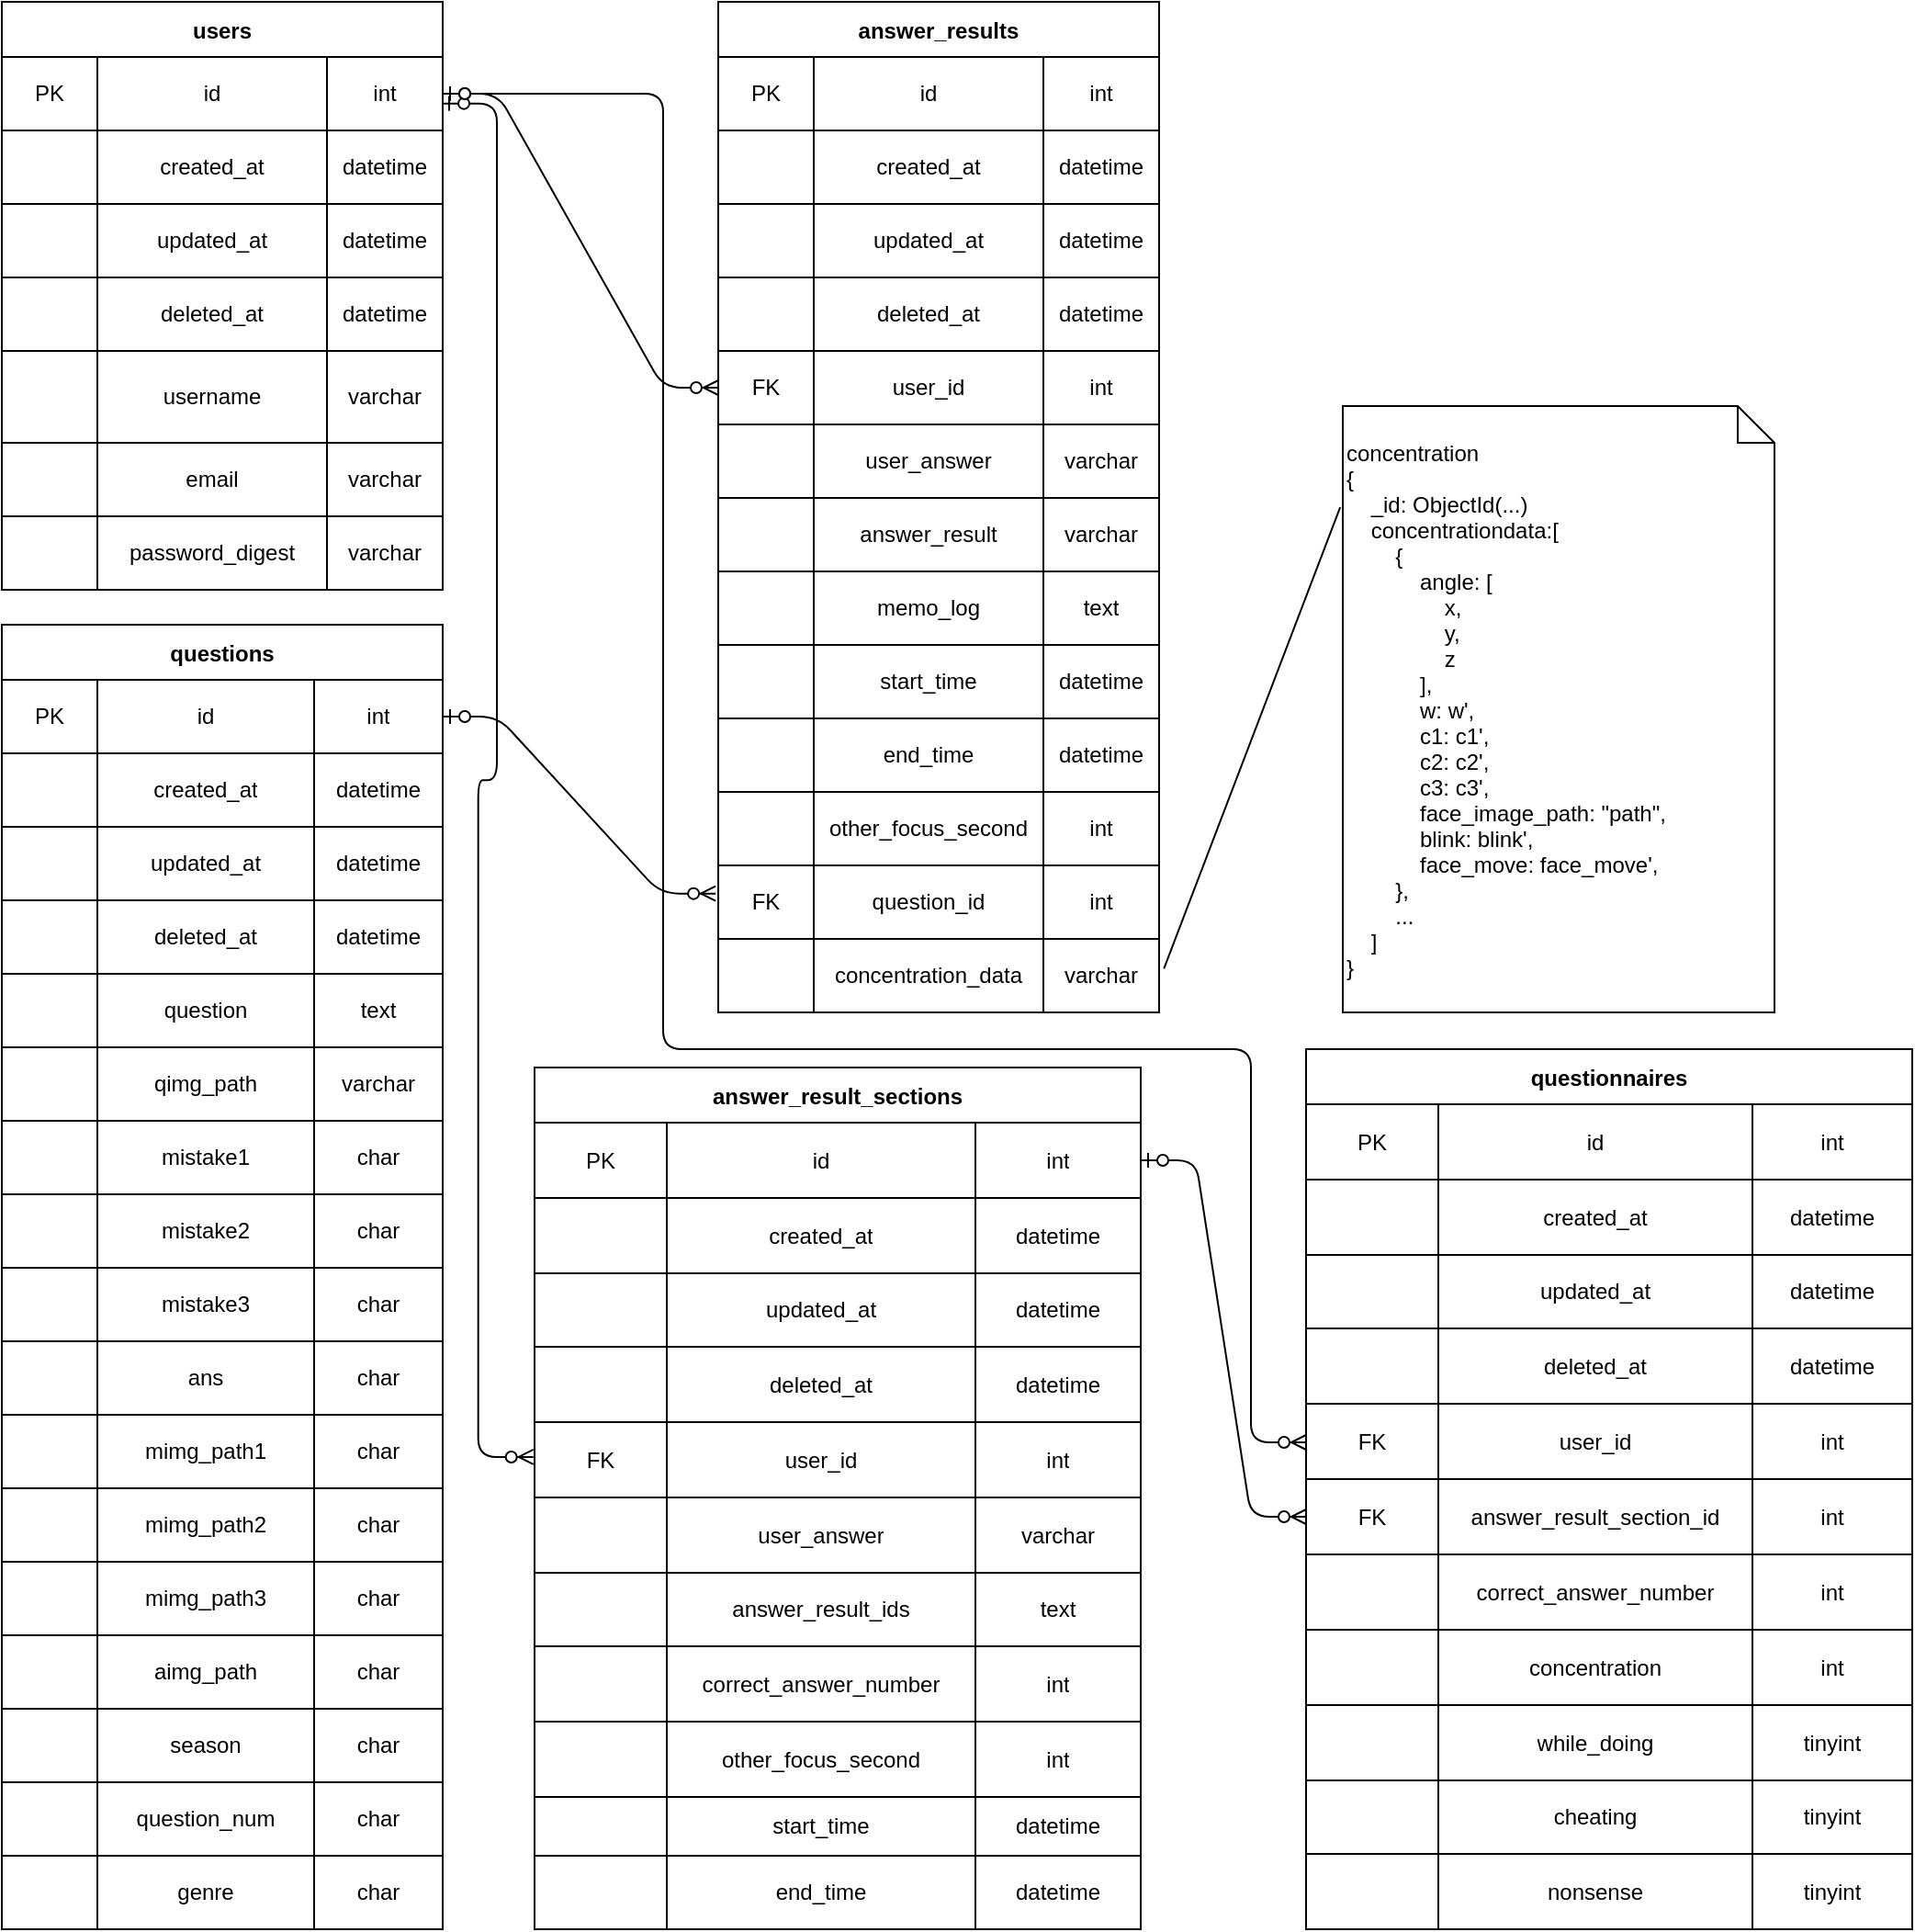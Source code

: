 <mxfile version="13.10.0" type="embed">
    <diagram id="cSOa6AIjXEHHl2USqDYg" name="Page-1">
        <mxGraphModel dx="1776" dy="820" grid="1" gridSize="10" guides="1" tooltips="1" connect="0" arrows="1" fold="1" page="1" pageScale="1" pageWidth="850" pageHeight="1100" math="0" shadow="0">
            <root>
                <mxCell id="0"/>
                <mxCell id="1" parent="0"/>
                <mxCell id="275" value="answer_results" style="shape=table;startSize=30;container=1;collapsible=0;childLayout=tableLayout;fontStyle=1;align=center;fillColor=none;" parent="1" vertex="1">
                    <mxGeometry x="430" y="340" width="240" height="550" as="geometry"/>
                </mxCell>
                <mxCell id="276" value="" style="shape=partialRectangle;whiteSpace=wrap;collapsible=0;dropTarget=0;pointerEvents=0;fillColor=none;top=0;left=0;bottom=0;right=0;points=[[0,0.5],[1,0.5]];portConstraint=eastwest;" parent="275" vertex="1">
                    <mxGeometry y="30" width="240" height="40" as="geometry"/>
                </mxCell>
                <mxCell id="277" value="PK" style="shape=partialRectangle;whiteSpace=wrap;connectable=0;fillColor=none;top=0;left=0;bottom=0;right=0;overflow=hidden;" parent="276" vertex="1">
                    <mxGeometry width="52" height="40" as="geometry"/>
                </mxCell>
                <mxCell id="278" value="id" style="shape=partialRectangle;whiteSpace=wrap;connectable=0;fillColor=none;top=0;left=0;bottom=0;right=0;overflow=hidden;" parent="276" vertex="1">
                    <mxGeometry x="52" width="125" height="40" as="geometry"/>
                </mxCell>
                <mxCell id="279" value="int" style="shape=partialRectangle;whiteSpace=wrap;connectable=0;fillColor=none;top=0;left=0;bottom=0;right=0;overflow=hidden;" parent="276" vertex="1">
                    <mxGeometry x="177" width="63" height="40" as="geometry"/>
                </mxCell>
                <mxCell id="280" value="" style="shape=partialRectangle;whiteSpace=wrap;collapsible=0;dropTarget=0;pointerEvents=0;fillColor=none;top=0;left=0;bottom=0;right=0;points=[[0,0.5],[1,0.5]];portConstraint=eastwest;" parent="275" vertex="1">
                    <mxGeometry y="70" width="240" height="40" as="geometry"/>
                </mxCell>
                <mxCell id="281" value="" style="shape=partialRectangle;whiteSpace=wrap;connectable=0;fillColor=none;top=0;left=0;bottom=0;right=0;overflow=hidden;" parent="280" vertex="1">
                    <mxGeometry width="52" height="40" as="geometry"/>
                </mxCell>
                <mxCell id="282" value="created_at" style="shape=partialRectangle;whiteSpace=wrap;connectable=0;fillColor=none;top=0;left=0;bottom=0;right=0;overflow=hidden;" parent="280" vertex="1">
                    <mxGeometry x="52" width="125" height="40" as="geometry"/>
                </mxCell>
                <mxCell id="283" value="datetime" style="shape=partialRectangle;whiteSpace=wrap;connectable=0;fillColor=none;top=0;left=0;bottom=0;right=0;overflow=hidden;" parent="280" vertex="1">
                    <mxGeometry x="177" width="63" height="40" as="geometry"/>
                </mxCell>
                <mxCell id="288" value="" style="shape=partialRectangle;whiteSpace=wrap;collapsible=0;dropTarget=0;pointerEvents=0;fillColor=none;top=0;left=0;bottom=0;right=0;points=[[0,0.5],[1,0.5]];portConstraint=eastwest;" parent="275" vertex="1">
                    <mxGeometry y="110" width="240" height="40" as="geometry"/>
                </mxCell>
                <mxCell id="289" value="" style="shape=partialRectangle;whiteSpace=wrap;connectable=0;fillColor=none;top=0;left=0;bottom=0;right=0;overflow=hidden;" parent="288" vertex="1">
                    <mxGeometry width="52" height="40" as="geometry"/>
                </mxCell>
                <mxCell id="290" value="updated_at" style="shape=partialRectangle;whiteSpace=wrap;connectable=0;fillColor=none;top=0;left=0;bottom=0;right=0;overflow=hidden;" parent="288" vertex="1">
                    <mxGeometry x="52" width="125" height="40" as="geometry"/>
                </mxCell>
                <mxCell id="291" value="datetime" style="shape=partialRectangle;whiteSpace=wrap;connectable=0;fillColor=none;top=0;left=0;bottom=0;right=0;overflow=hidden;" parent="288" vertex="1">
                    <mxGeometry x="177" width="63" height="40" as="geometry"/>
                </mxCell>
                <mxCell id="284" value="" style="shape=partialRectangle;whiteSpace=wrap;collapsible=0;dropTarget=0;pointerEvents=0;fillColor=none;top=0;left=0;bottom=0;right=0;points=[[0,0.5],[1,0.5]];portConstraint=eastwest;" parent="275" vertex="1">
                    <mxGeometry y="150" width="240" height="40" as="geometry"/>
                </mxCell>
                <mxCell id="285" value="" style="shape=partialRectangle;whiteSpace=wrap;connectable=0;fillColor=none;top=0;left=0;bottom=0;right=0;overflow=hidden;" parent="284" vertex="1">
                    <mxGeometry width="52" height="40" as="geometry"/>
                </mxCell>
                <mxCell id="286" value="deleted_at" style="shape=partialRectangle;whiteSpace=wrap;connectable=0;fillColor=none;top=0;left=0;bottom=0;right=0;overflow=hidden;" parent="284" vertex="1">
                    <mxGeometry x="52" width="125" height="40" as="geometry"/>
                </mxCell>
                <mxCell id="287" value="datetime" style="shape=partialRectangle;whiteSpace=wrap;connectable=0;fillColor=none;top=0;left=0;bottom=0;right=0;overflow=hidden;" parent="284" vertex="1">
                    <mxGeometry x="177" width="63" height="40" as="geometry"/>
                </mxCell>
                <mxCell id="341" value="" style="shape=partialRectangle;whiteSpace=wrap;collapsible=0;dropTarget=0;pointerEvents=0;fillColor=none;top=0;left=0;bottom=0;right=0;points=[[0,0.5],[1,0.5]];portConstraint=eastwest;" parent="275" vertex="1">
                    <mxGeometry y="190" width="240" height="40" as="geometry"/>
                </mxCell>
                <mxCell id="342" value="FK" style="shape=partialRectangle;whiteSpace=wrap;connectable=0;fillColor=none;top=0;left=0;bottom=0;right=0;overflow=hidden;" parent="341" vertex="1">
                    <mxGeometry width="52" height="40" as="geometry"/>
                </mxCell>
                <mxCell id="343" value="user_id" style="shape=partialRectangle;whiteSpace=wrap;connectable=0;fillColor=none;top=0;left=0;bottom=0;right=0;overflow=hidden;" parent="341" vertex="1">
                    <mxGeometry x="52" width="125" height="40" as="geometry"/>
                </mxCell>
                <mxCell id="344" value="int" style="shape=partialRectangle;whiteSpace=wrap;connectable=0;fillColor=none;top=0;left=0;bottom=0;right=0;overflow=hidden;" parent="341" vertex="1">
                    <mxGeometry x="177" width="63" height="40" as="geometry"/>
                </mxCell>
                <mxCell id="345" value="" style="shape=partialRectangle;whiteSpace=wrap;collapsible=0;dropTarget=0;pointerEvents=0;fillColor=none;top=0;left=0;bottom=0;right=0;points=[[0,0.5],[1,0.5]];portConstraint=eastwest;" parent="275" vertex="1">
                    <mxGeometry y="230" width="240" height="40" as="geometry"/>
                </mxCell>
                <mxCell id="346" value="" style="shape=partialRectangle;whiteSpace=wrap;connectable=0;fillColor=none;top=0;left=0;bottom=0;right=0;overflow=hidden;" parent="345" vertex="1">
                    <mxGeometry width="52" height="40" as="geometry"/>
                </mxCell>
                <mxCell id="347" value="user_answer" style="shape=partialRectangle;whiteSpace=wrap;connectable=0;fillColor=none;top=0;left=0;bottom=0;right=0;overflow=hidden;" parent="345" vertex="1">
                    <mxGeometry x="52" width="125" height="40" as="geometry"/>
                </mxCell>
                <mxCell id="348" value="varchar" style="shape=partialRectangle;whiteSpace=wrap;connectable=0;fillColor=none;top=0;left=0;bottom=0;right=0;overflow=hidden;" parent="345" vertex="1">
                    <mxGeometry x="177" width="63" height="40" as="geometry"/>
                </mxCell>
                <mxCell id="349" value="" style="shape=partialRectangle;whiteSpace=wrap;collapsible=0;dropTarget=0;pointerEvents=0;fillColor=none;top=0;left=0;bottom=0;right=0;points=[[0,0.5],[1,0.5]];portConstraint=eastwest;" parent="275" vertex="1">
                    <mxGeometry y="270" width="240" height="40" as="geometry"/>
                </mxCell>
                <mxCell id="350" value="" style="shape=partialRectangle;whiteSpace=wrap;connectable=0;fillColor=none;top=0;left=0;bottom=0;right=0;overflow=hidden;" parent="349" vertex="1">
                    <mxGeometry width="52" height="40" as="geometry"/>
                </mxCell>
                <mxCell id="351" value="answer_result" style="shape=partialRectangle;whiteSpace=wrap;connectable=0;fillColor=none;top=0;left=0;bottom=0;right=0;overflow=hidden;" parent="349" vertex="1">
                    <mxGeometry x="52" width="125" height="40" as="geometry"/>
                </mxCell>
                <mxCell id="352" value="varchar" style="shape=partialRectangle;whiteSpace=wrap;connectable=0;fillColor=none;top=0;left=0;bottom=0;right=0;overflow=hidden;" parent="349" vertex="1">
                    <mxGeometry x="177" width="63" height="40" as="geometry"/>
                </mxCell>
                <mxCell id="353" value="" style="shape=partialRectangle;whiteSpace=wrap;collapsible=0;dropTarget=0;pointerEvents=0;fillColor=none;top=0;left=0;bottom=0;right=0;points=[[0,0.5],[1,0.5]];portConstraint=eastwest;" parent="275" vertex="1">
                    <mxGeometry y="310" width="240" height="40" as="geometry"/>
                </mxCell>
                <mxCell id="354" value="" style="shape=partialRectangle;whiteSpace=wrap;connectable=0;fillColor=none;top=0;left=0;bottom=0;right=0;overflow=hidden;" parent="353" vertex="1">
                    <mxGeometry width="52" height="40" as="geometry"/>
                </mxCell>
                <mxCell id="355" value="memo_log" style="shape=partialRectangle;whiteSpace=wrap;connectable=0;fillColor=none;top=0;left=0;bottom=0;right=0;overflow=hidden;" parent="353" vertex="1">
                    <mxGeometry x="52" width="125" height="40" as="geometry"/>
                </mxCell>
                <mxCell id="356" value="text" style="shape=partialRectangle;whiteSpace=wrap;connectable=0;fillColor=none;top=0;left=0;bottom=0;right=0;overflow=hidden;" parent="353" vertex="1">
                    <mxGeometry x="177" width="63" height="40" as="geometry"/>
                </mxCell>
                <mxCell id="357" value="" style="shape=partialRectangle;whiteSpace=wrap;collapsible=0;dropTarget=0;pointerEvents=0;fillColor=none;top=0;left=0;bottom=0;right=0;points=[[0,0.5],[1,0.5]];portConstraint=eastwest;" parent="275" vertex="1">
                    <mxGeometry y="350" width="240" height="40" as="geometry"/>
                </mxCell>
                <mxCell id="358" value="" style="shape=partialRectangle;whiteSpace=wrap;connectable=0;fillColor=none;top=0;left=0;bottom=0;right=0;overflow=hidden;" parent="357" vertex="1">
                    <mxGeometry width="52" height="40" as="geometry"/>
                </mxCell>
                <mxCell id="359" value="start_time" style="shape=partialRectangle;whiteSpace=wrap;connectable=0;fillColor=none;top=0;left=0;bottom=0;right=0;overflow=hidden;" parent="357" vertex="1">
                    <mxGeometry x="52" width="125" height="40" as="geometry"/>
                </mxCell>
                <mxCell id="360" value="datetime" style="shape=partialRectangle;whiteSpace=wrap;connectable=0;fillColor=none;top=0;left=0;bottom=0;right=0;overflow=hidden;" parent="357" vertex="1">
                    <mxGeometry x="177" width="63" height="40" as="geometry"/>
                </mxCell>
                <mxCell id="361" value="" style="shape=partialRectangle;whiteSpace=wrap;collapsible=0;dropTarget=0;pointerEvents=0;fillColor=none;top=0;left=0;bottom=0;right=0;points=[[0,0.5],[1,0.5]];portConstraint=eastwest;" parent="275" vertex="1">
                    <mxGeometry y="390" width="240" height="40" as="geometry"/>
                </mxCell>
                <mxCell id="362" value="" style="shape=partialRectangle;whiteSpace=wrap;connectable=0;fillColor=none;top=0;left=0;bottom=0;right=0;overflow=hidden;" parent="361" vertex="1">
                    <mxGeometry width="52" height="40" as="geometry"/>
                </mxCell>
                <mxCell id="363" value="end_time" style="shape=partialRectangle;whiteSpace=wrap;connectable=0;fillColor=none;top=0;left=0;bottom=0;right=0;overflow=hidden;" parent="361" vertex="1">
                    <mxGeometry x="52" width="125" height="40" as="geometry"/>
                </mxCell>
                <mxCell id="364" value="datetime" style="shape=partialRectangle;whiteSpace=wrap;connectable=0;fillColor=none;top=0;left=0;bottom=0;right=0;overflow=hidden;" parent="361" vertex="1">
                    <mxGeometry x="177" width="63" height="40" as="geometry"/>
                </mxCell>
                <mxCell id="365" value="" style="shape=partialRectangle;whiteSpace=wrap;collapsible=0;dropTarget=0;pointerEvents=0;fillColor=none;top=0;left=0;bottom=0;right=0;points=[[0,0.5],[1,0.5]];portConstraint=eastwest;" parent="275" vertex="1">
                    <mxGeometry y="430" width="240" height="40" as="geometry"/>
                </mxCell>
                <mxCell id="366" value="" style="shape=partialRectangle;whiteSpace=wrap;connectable=0;fillColor=none;top=0;left=0;bottom=0;right=0;overflow=hidden;" parent="365" vertex="1">
                    <mxGeometry width="52" height="40" as="geometry"/>
                </mxCell>
                <mxCell id="367" value="other_focus_second" style="shape=partialRectangle;whiteSpace=wrap;connectable=0;fillColor=none;top=0;left=0;bottom=0;right=0;overflow=hidden;" parent="365" vertex="1">
                    <mxGeometry x="52" width="125" height="40" as="geometry"/>
                </mxCell>
                <mxCell id="368" value="int" style="shape=partialRectangle;whiteSpace=wrap;connectable=0;fillColor=none;top=0;left=0;bottom=0;right=0;overflow=hidden;" parent="365" vertex="1">
                    <mxGeometry x="177" width="63" height="40" as="geometry"/>
                </mxCell>
                <mxCell id="369" value="" style="shape=partialRectangle;whiteSpace=wrap;collapsible=0;dropTarget=0;pointerEvents=0;fillColor=none;top=0;left=0;bottom=0;right=0;points=[[0,0.5],[1,0.5]];portConstraint=eastwest;" parent="275" vertex="1">
                    <mxGeometry y="470" width="240" height="40" as="geometry"/>
                </mxCell>
                <mxCell id="370" value="FK" style="shape=partialRectangle;whiteSpace=wrap;connectable=0;fillColor=none;top=0;left=0;bottom=0;right=0;overflow=hidden;" parent="369" vertex="1">
                    <mxGeometry width="52" height="40" as="geometry"/>
                </mxCell>
                <mxCell id="371" value="question_id" style="shape=partialRectangle;whiteSpace=wrap;connectable=0;fillColor=none;top=0;left=0;bottom=0;right=0;overflow=hidden;" parent="369" vertex="1">
                    <mxGeometry x="52" width="125" height="40" as="geometry"/>
                </mxCell>
                <mxCell id="372" value="int" style="shape=partialRectangle;whiteSpace=wrap;connectable=0;fillColor=none;top=0;left=0;bottom=0;right=0;overflow=hidden;" parent="369" vertex="1">
                    <mxGeometry x="177" width="63" height="40" as="geometry"/>
                </mxCell>
                <mxCell id="373" value="" style="shape=partialRectangle;whiteSpace=wrap;collapsible=0;dropTarget=0;pointerEvents=0;fillColor=none;top=0;left=0;bottom=0;right=0;points=[[0,0.5],[1,0.5]];portConstraint=eastwest;" parent="275" vertex="1">
                    <mxGeometry y="510" width="240" height="40" as="geometry"/>
                </mxCell>
                <mxCell id="374" value="" style="shape=partialRectangle;whiteSpace=wrap;connectable=0;fillColor=none;top=0;left=0;bottom=0;right=0;overflow=hidden;" parent="373" vertex="1">
                    <mxGeometry width="52" height="40" as="geometry"/>
                </mxCell>
                <mxCell id="375" value="concentration_data" style="shape=partialRectangle;whiteSpace=wrap;connectable=0;fillColor=none;top=0;left=0;bottom=0;right=0;overflow=hidden;" parent="373" vertex="1">
                    <mxGeometry x="52" width="125" height="40" as="geometry"/>
                </mxCell>
                <mxCell id="376" value="varchar" style="shape=partialRectangle;whiteSpace=wrap;connectable=0;fillColor=none;top=0;left=0;bottom=0;right=0;overflow=hidden;" parent="373" vertex="1">
                    <mxGeometry x="177" width="63" height="40" as="geometry"/>
                </mxCell>
                <mxCell id="301" value="users" style="shape=table;startSize=30;container=1;collapsible=0;childLayout=tableLayout;fontStyle=1;align=center;fillColor=none;" parent="1" vertex="1">
                    <mxGeometry x="40" y="340" width="240" height="320" as="geometry"/>
                </mxCell>
                <mxCell id="302" value="" style="shape=partialRectangle;whiteSpace=wrap;collapsible=0;dropTarget=0;pointerEvents=0;fillColor=none;top=0;left=0;bottom=0;right=0;points=[[0,0.5],[1,0.5]];portConstraint=eastwest;" parent="301" vertex="1">
                    <mxGeometry y="30" width="240" height="40" as="geometry"/>
                </mxCell>
                <mxCell id="303" value="PK" style="shape=partialRectangle;whiteSpace=wrap;connectable=0;fillColor=none;top=0;left=0;bottom=0;right=0;overflow=hidden;" parent="302" vertex="1">
                    <mxGeometry width="52" height="40" as="geometry"/>
                </mxCell>
                <mxCell id="304" value="id" style="shape=partialRectangle;whiteSpace=wrap;connectable=0;fillColor=none;top=0;left=0;bottom=0;right=0;overflow=hidden;" parent="302" vertex="1">
                    <mxGeometry x="52" width="125" height="40" as="geometry"/>
                </mxCell>
                <mxCell id="305" value="int" style="shape=partialRectangle;whiteSpace=wrap;connectable=0;fillColor=none;top=0;left=0;bottom=0;right=0;overflow=hidden;" parent="302" vertex="1">
                    <mxGeometry x="177" width="63" height="40" as="geometry"/>
                </mxCell>
                <mxCell id="306" value="" style="shape=partialRectangle;whiteSpace=wrap;collapsible=0;dropTarget=0;pointerEvents=0;fillColor=none;top=0;left=0;bottom=0;right=0;points=[[0,0.5],[1,0.5]];portConstraint=eastwest;" parent="301" vertex="1">
                    <mxGeometry y="70" width="240" height="40" as="geometry"/>
                </mxCell>
                <mxCell id="307" value="" style="shape=partialRectangle;whiteSpace=wrap;connectable=0;fillColor=none;top=0;left=0;bottom=0;right=0;overflow=hidden;" parent="306" vertex="1">
                    <mxGeometry width="52" height="40" as="geometry"/>
                </mxCell>
                <mxCell id="308" value="created_at" style="shape=partialRectangle;whiteSpace=wrap;connectable=0;fillColor=none;top=0;left=0;bottom=0;right=0;overflow=hidden;" parent="306" vertex="1">
                    <mxGeometry x="52" width="125" height="40" as="geometry"/>
                </mxCell>
                <mxCell id="309" value="datetime" style="shape=partialRectangle;whiteSpace=wrap;connectable=0;fillColor=none;top=0;left=0;bottom=0;right=0;overflow=hidden;" parent="306" vertex="1">
                    <mxGeometry x="177" width="63" height="40" as="geometry"/>
                </mxCell>
                <mxCell id="310" value="" style="shape=partialRectangle;whiteSpace=wrap;collapsible=0;dropTarget=0;pointerEvents=0;fillColor=none;top=0;left=0;bottom=0;right=0;points=[[0,0.5],[1,0.5]];portConstraint=eastwest;" parent="301" vertex="1">
                    <mxGeometry y="110" width="240" height="40" as="geometry"/>
                </mxCell>
                <mxCell id="311" value="" style="shape=partialRectangle;whiteSpace=wrap;connectable=0;fillColor=none;top=0;left=0;bottom=0;right=0;overflow=hidden;" parent="310" vertex="1">
                    <mxGeometry width="52" height="40" as="geometry"/>
                </mxCell>
                <mxCell id="312" value="updated_at" style="shape=partialRectangle;whiteSpace=wrap;connectable=0;fillColor=none;top=0;left=0;bottom=0;right=0;overflow=hidden;" parent="310" vertex="1">
                    <mxGeometry x="52" width="125" height="40" as="geometry"/>
                </mxCell>
                <mxCell id="313" value="datetime" style="shape=partialRectangle;whiteSpace=wrap;connectable=0;fillColor=none;top=0;left=0;bottom=0;right=0;overflow=hidden;" parent="310" vertex="1">
                    <mxGeometry x="177" width="63" height="40" as="geometry"/>
                </mxCell>
                <mxCell id="331" value="" style="shape=partialRectangle;whiteSpace=wrap;collapsible=0;dropTarget=0;pointerEvents=0;fillColor=none;top=0;left=0;bottom=0;right=0;points=[[0,0.5],[1,0.5]];portConstraint=eastwest;" parent="301" vertex="1">
                    <mxGeometry y="150" width="240" height="40" as="geometry"/>
                </mxCell>
                <mxCell id="332" value="" style="shape=partialRectangle;whiteSpace=wrap;connectable=0;fillColor=none;top=0;left=0;bottom=0;right=0;overflow=hidden;" parent="331" vertex="1">
                    <mxGeometry width="52" height="40" as="geometry"/>
                </mxCell>
                <mxCell id="333" value="deleted_at" style="shape=partialRectangle;whiteSpace=wrap;connectable=0;fillColor=none;top=0;left=0;bottom=0;right=0;overflow=hidden;" parent="331" vertex="1">
                    <mxGeometry x="52" width="125" height="40" as="geometry"/>
                </mxCell>
                <mxCell id="334" value="datetime" style="shape=partialRectangle;whiteSpace=wrap;connectable=0;fillColor=none;top=0;left=0;bottom=0;right=0;overflow=hidden;" parent="331" vertex="1">
                    <mxGeometry x="177" width="63" height="40" as="geometry"/>
                </mxCell>
                <mxCell id="318" value="" style="shape=partialRectangle;whiteSpace=wrap;collapsible=0;dropTarget=0;pointerEvents=0;fillColor=none;top=0;left=0;bottom=0;right=0;points=[[0,0.5],[1,0.5]];portConstraint=eastwest;" parent="301" vertex="1">
                    <mxGeometry y="190" width="240" height="50" as="geometry"/>
                </mxCell>
                <mxCell id="319" value="" style="shape=partialRectangle;whiteSpace=wrap;connectable=0;fillColor=none;top=0;left=0;bottom=0;right=0;overflow=hidden;" parent="318" vertex="1">
                    <mxGeometry width="52" height="50" as="geometry"/>
                </mxCell>
                <mxCell id="320" value="username" style="shape=partialRectangle;whiteSpace=wrap;connectable=0;fillColor=none;top=0;left=0;bottom=0;right=0;overflow=hidden;" parent="318" vertex="1">
                    <mxGeometry x="52" width="125" height="50" as="geometry"/>
                </mxCell>
                <mxCell id="321" value="varchar" style="shape=partialRectangle;whiteSpace=wrap;connectable=0;fillColor=none;top=0;left=0;bottom=0;right=0;overflow=hidden;" parent="318" vertex="1">
                    <mxGeometry x="177" width="63" height="50" as="geometry"/>
                </mxCell>
                <mxCell id="322" value="" style="shape=partialRectangle;whiteSpace=wrap;collapsible=0;dropTarget=0;pointerEvents=0;fillColor=none;top=0;left=0;bottom=0;right=0;points=[[0,0.5],[1,0.5]];portConstraint=eastwest;" parent="301" vertex="1">
                    <mxGeometry y="240" width="240" height="40" as="geometry"/>
                </mxCell>
                <mxCell id="323" value="" style="shape=partialRectangle;whiteSpace=wrap;connectable=0;fillColor=none;top=0;left=0;bottom=0;right=0;overflow=hidden;" parent="322" vertex="1">
                    <mxGeometry width="52" height="40" as="geometry"/>
                </mxCell>
                <mxCell id="324" value="email" style="shape=partialRectangle;whiteSpace=wrap;connectable=0;fillColor=none;top=0;left=0;bottom=0;right=0;overflow=hidden;" parent="322" vertex="1">
                    <mxGeometry x="52" width="125" height="40" as="geometry"/>
                </mxCell>
                <mxCell id="325" value="varchar" style="shape=partialRectangle;whiteSpace=wrap;connectable=0;fillColor=none;top=0;left=0;bottom=0;right=0;overflow=hidden;" parent="322" vertex="1">
                    <mxGeometry x="177" width="63" height="40" as="geometry"/>
                </mxCell>
                <mxCell id="326" value="" style="shape=partialRectangle;whiteSpace=wrap;collapsible=0;dropTarget=0;pointerEvents=0;fillColor=none;top=0;left=0;bottom=0;right=0;points=[[0,0.5],[1,0.5]];portConstraint=eastwest;" parent="301" vertex="1">
                    <mxGeometry y="280" width="240" height="40" as="geometry"/>
                </mxCell>
                <mxCell id="327" value="" style="shape=partialRectangle;whiteSpace=wrap;connectable=0;fillColor=none;top=0;left=0;bottom=0;right=0;overflow=hidden;" parent="326" vertex="1">
                    <mxGeometry width="52" height="40" as="geometry"/>
                </mxCell>
                <mxCell id="328" value="password_digest" style="shape=partialRectangle;whiteSpace=wrap;connectable=0;fillColor=none;top=0;left=0;bottom=0;right=0;overflow=hidden;" parent="326" vertex="1">
                    <mxGeometry x="52" width="125" height="40" as="geometry"/>
                </mxCell>
                <mxCell id="329" value="varchar" style="shape=partialRectangle;whiteSpace=wrap;connectable=0;fillColor=none;top=0;left=0;bottom=0;right=0;overflow=hidden;" parent="326" vertex="1">
                    <mxGeometry x="177" width="63" height="40" as="geometry"/>
                </mxCell>
                <mxCell id="330" value="" style="edgeStyle=entityRelationEdgeStyle;fontSize=12;endArrow=ERzeroToMany;startArrow=ERzeroToOne;" parent="1" source="302" target="341" edge="1">
                    <mxGeometry width="100" height="100" relative="1" as="geometry">
                        <mxPoint x="280" y="580" as="sourcePoint"/>
                        <mxPoint x="421.421" y="480" as="targetPoint"/>
                    </mxGeometry>
                </mxCell>
                <mxCell id="428" value="questions" style="shape=table;startSize=30;container=1;collapsible=0;childLayout=tableLayout;fontStyle=1;align=center;fillColor=none;" parent="1" vertex="1">
                    <mxGeometry x="40" y="679" width="240" height="710" as="geometry"/>
                </mxCell>
                <mxCell id="429" value="" style="shape=partialRectangle;whiteSpace=wrap;collapsible=0;dropTarget=0;pointerEvents=0;fillColor=none;top=0;left=0;bottom=0;right=0;points=[[0,0.5],[1,0.5]];portConstraint=eastwest;" parent="428" vertex="1">
                    <mxGeometry y="30" width="240" height="40" as="geometry"/>
                </mxCell>
                <mxCell id="430" value="PK" style="shape=partialRectangle;whiteSpace=wrap;connectable=0;fillColor=none;top=0;left=0;bottom=0;right=0;overflow=hidden;" parent="429" vertex="1">
                    <mxGeometry width="52" height="40" as="geometry"/>
                </mxCell>
                <mxCell id="431" value="id" style="shape=partialRectangle;whiteSpace=wrap;connectable=0;fillColor=none;top=0;left=0;bottom=0;right=0;overflow=hidden;" parent="429" vertex="1">
                    <mxGeometry x="52" width="118" height="40" as="geometry"/>
                </mxCell>
                <mxCell id="432" value="int" style="shape=partialRectangle;whiteSpace=wrap;connectable=0;fillColor=none;top=0;left=0;bottom=0;right=0;overflow=hidden;" parent="429" vertex="1">
                    <mxGeometry x="170" width="70" height="40" as="geometry"/>
                </mxCell>
                <mxCell id="433" value="" style="shape=partialRectangle;whiteSpace=wrap;collapsible=0;dropTarget=0;pointerEvents=0;fillColor=none;top=0;left=0;bottom=0;right=0;points=[[0,0.5],[1,0.5]];portConstraint=eastwest;" parent="428" vertex="1">
                    <mxGeometry y="70" width="240" height="40" as="geometry"/>
                </mxCell>
                <mxCell id="434" value="" style="shape=partialRectangle;whiteSpace=wrap;connectable=0;fillColor=none;top=0;left=0;bottom=0;right=0;overflow=hidden;" parent="433" vertex="1">
                    <mxGeometry width="52" height="40" as="geometry"/>
                </mxCell>
                <mxCell id="435" value="created_at" style="shape=partialRectangle;whiteSpace=wrap;connectable=0;fillColor=none;top=0;left=0;bottom=0;right=0;overflow=hidden;" parent="433" vertex="1">
                    <mxGeometry x="52" width="118" height="40" as="geometry"/>
                </mxCell>
                <mxCell id="436" value="datetime" style="shape=partialRectangle;whiteSpace=wrap;connectable=0;fillColor=none;top=0;left=0;bottom=0;right=0;overflow=hidden;" parent="433" vertex="1">
                    <mxGeometry x="170" width="70" height="40" as="geometry"/>
                </mxCell>
                <mxCell id="437" value="" style="shape=partialRectangle;whiteSpace=wrap;collapsible=0;dropTarget=0;pointerEvents=0;fillColor=none;top=0;left=0;bottom=0;right=0;points=[[0,0.5],[1,0.5]];portConstraint=eastwest;" parent="428" vertex="1">
                    <mxGeometry y="110" width="240" height="40" as="geometry"/>
                </mxCell>
                <mxCell id="438" value="" style="shape=partialRectangle;whiteSpace=wrap;connectable=0;fillColor=none;top=0;left=0;bottom=0;right=0;overflow=hidden;" parent="437" vertex="1">
                    <mxGeometry width="52" height="40" as="geometry"/>
                </mxCell>
                <mxCell id="439" value="updated_at" style="shape=partialRectangle;whiteSpace=wrap;connectable=0;fillColor=none;top=0;left=0;bottom=0;right=0;overflow=hidden;" parent="437" vertex="1">
                    <mxGeometry x="52" width="118" height="40" as="geometry"/>
                </mxCell>
                <mxCell id="440" value="datetime" style="shape=partialRectangle;whiteSpace=wrap;connectable=0;fillColor=none;top=0;left=0;bottom=0;right=0;overflow=hidden;" parent="437" vertex="1">
                    <mxGeometry x="170" width="70" height="40" as="geometry"/>
                </mxCell>
                <mxCell id="441" value="" style="shape=partialRectangle;whiteSpace=wrap;collapsible=0;dropTarget=0;pointerEvents=0;fillColor=none;top=0;left=0;bottom=0;right=0;points=[[0,0.5],[1,0.5]];portConstraint=eastwest;" parent="428" vertex="1">
                    <mxGeometry y="150" width="240" height="40" as="geometry"/>
                </mxCell>
                <mxCell id="442" value="" style="shape=partialRectangle;whiteSpace=wrap;connectable=0;fillColor=none;top=0;left=0;bottom=0;right=0;overflow=hidden;" parent="441" vertex="1">
                    <mxGeometry width="52" height="40" as="geometry"/>
                </mxCell>
                <mxCell id="443" value="deleted_at" style="shape=partialRectangle;whiteSpace=wrap;connectable=0;fillColor=none;top=0;left=0;bottom=0;right=0;overflow=hidden;" parent="441" vertex="1">
                    <mxGeometry x="52" width="118" height="40" as="geometry"/>
                </mxCell>
                <mxCell id="444" value="datetime" style="shape=partialRectangle;whiteSpace=wrap;connectable=0;fillColor=none;top=0;left=0;bottom=0;right=0;overflow=hidden;" parent="441" vertex="1">
                    <mxGeometry x="170" width="70" height="40" as="geometry"/>
                </mxCell>
                <mxCell id="445" value="" style="shape=partialRectangle;whiteSpace=wrap;collapsible=0;dropTarget=0;pointerEvents=0;fillColor=none;top=0;left=0;bottom=0;right=0;points=[[0,0.5],[1,0.5]];portConstraint=eastwest;" parent="428" vertex="1">
                    <mxGeometry y="190" width="240" height="40" as="geometry"/>
                </mxCell>
                <mxCell id="446" value="" style="shape=partialRectangle;whiteSpace=wrap;connectable=0;fillColor=none;top=0;left=0;bottom=0;right=0;overflow=hidden;" parent="445" vertex="1">
                    <mxGeometry width="52" height="40" as="geometry"/>
                </mxCell>
                <mxCell id="447" value="question" style="shape=partialRectangle;whiteSpace=wrap;connectable=0;fillColor=none;top=0;left=0;bottom=0;right=0;overflow=hidden;" parent="445" vertex="1">
                    <mxGeometry x="52" width="118" height="40" as="geometry"/>
                </mxCell>
                <mxCell id="448" value="text" style="shape=partialRectangle;whiteSpace=wrap;connectable=0;fillColor=none;top=0;left=0;bottom=0;right=0;overflow=hidden;" parent="445" vertex="1">
                    <mxGeometry x="170" width="70" height="40" as="geometry"/>
                </mxCell>
                <mxCell id="449" value="" style="shape=partialRectangle;whiteSpace=wrap;collapsible=0;dropTarget=0;pointerEvents=0;fillColor=none;top=0;left=0;bottom=0;right=0;points=[[0,0.5],[1,0.5]];portConstraint=eastwest;" parent="428" vertex="1">
                    <mxGeometry y="230" width="240" height="40" as="geometry"/>
                </mxCell>
                <mxCell id="450" value="" style="shape=partialRectangle;whiteSpace=wrap;connectable=0;fillColor=none;top=0;left=0;bottom=0;right=0;overflow=hidden;" parent="449" vertex="1">
                    <mxGeometry width="52" height="40" as="geometry"/>
                </mxCell>
                <mxCell id="451" value="qimg_path" style="shape=partialRectangle;whiteSpace=wrap;connectable=0;fillColor=none;top=0;left=0;bottom=0;right=0;overflow=hidden;" parent="449" vertex="1">
                    <mxGeometry x="52" width="118" height="40" as="geometry"/>
                </mxCell>
                <mxCell id="452" value="varchar" style="shape=partialRectangle;whiteSpace=wrap;connectable=0;fillColor=none;top=0;left=0;bottom=0;right=0;overflow=hidden;" parent="449" vertex="1">
                    <mxGeometry x="170" width="70" height="40" as="geometry"/>
                </mxCell>
                <mxCell id="453" value="" style="shape=partialRectangle;whiteSpace=wrap;collapsible=0;dropTarget=0;pointerEvents=0;fillColor=none;top=0;left=0;bottom=0;right=0;points=[[0,0.5],[1,0.5]];portConstraint=eastwest;" parent="428" vertex="1">
                    <mxGeometry y="270" width="240" height="40" as="geometry"/>
                </mxCell>
                <mxCell id="454" value="" style="shape=partialRectangle;whiteSpace=wrap;connectable=0;fillColor=none;top=0;left=0;bottom=0;right=0;overflow=hidden;" parent="453" vertex="1">
                    <mxGeometry width="52" height="40" as="geometry"/>
                </mxCell>
                <mxCell id="455" value="mistake1" style="shape=partialRectangle;whiteSpace=wrap;connectable=0;fillColor=none;top=0;left=0;bottom=0;right=0;overflow=hidden;" parent="453" vertex="1">
                    <mxGeometry x="52" width="118" height="40" as="geometry"/>
                </mxCell>
                <mxCell id="456" value="char" style="shape=partialRectangle;whiteSpace=wrap;connectable=0;fillColor=none;top=0;left=0;bottom=0;right=0;overflow=hidden;" parent="453" vertex="1">
                    <mxGeometry x="170" width="70" height="40" as="geometry"/>
                </mxCell>
                <mxCell id="457" value="" style="shape=partialRectangle;whiteSpace=wrap;collapsible=0;dropTarget=0;pointerEvents=0;fillColor=none;top=0;left=0;bottom=0;right=0;points=[[0,0.5],[1,0.5]];portConstraint=eastwest;" parent="428" vertex="1">
                    <mxGeometry y="310" width="240" height="40" as="geometry"/>
                </mxCell>
                <mxCell id="458" value="" style="shape=partialRectangle;whiteSpace=wrap;connectable=0;fillColor=none;top=0;left=0;bottom=0;right=0;overflow=hidden;" parent="457" vertex="1">
                    <mxGeometry width="52" height="40" as="geometry"/>
                </mxCell>
                <mxCell id="459" value="mistake2" style="shape=partialRectangle;whiteSpace=wrap;connectable=0;fillColor=none;top=0;left=0;bottom=0;right=0;overflow=hidden;" parent="457" vertex="1">
                    <mxGeometry x="52" width="118" height="40" as="geometry"/>
                </mxCell>
                <mxCell id="460" value="char" style="shape=partialRectangle;whiteSpace=wrap;connectable=0;fillColor=none;top=0;left=0;bottom=0;right=0;overflow=hidden;" parent="457" vertex="1">
                    <mxGeometry x="170" width="70" height="40" as="geometry"/>
                </mxCell>
                <mxCell id="461" value="" style="shape=partialRectangle;whiteSpace=wrap;collapsible=0;dropTarget=0;pointerEvents=0;fillColor=none;top=0;left=0;bottom=0;right=0;points=[[0,0.5],[1,0.5]];portConstraint=eastwest;" parent="428" vertex="1">
                    <mxGeometry y="350" width="240" height="40" as="geometry"/>
                </mxCell>
                <mxCell id="462" value="" style="shape=partialRectangle;whiteSpace=wrap;connectable=0;fillColor=none;top=0;left=0;bottom=0;right=0;overflow=hidden;" parent="461" vertex="1">
                    <mxGeometry width="52" height="40" as="geometry"/>
                </mxCell>
                <mxCell id="463" value="mistake3" style="shape=partialRectangle;whiteSpace=wrap;connectable=0;fillColor=none;top=0;left=0;bottom=0;right=0;overflow=hidden;" parent="461" vertex="1">
                    <mxGeometry x="52" width="118" height="40" as="geometry"/>
                </mxCell>
                <mxCell id="464" value="char" style="shape=partialRectangle;whiteSpace=wrap;connectable=0;fillColor=none;top=0;left=0;bottom=0;right=0;overflow=hidden;" parent="461" vertex="1">
                    <mxGeometry x="170" width="70" height="40" as="geometry"/>
                </mxCell>
                <mxCell id="465" value="" style="shape=partialRectangle;whiteSpace=wrap;collapsible=0;dropTarget=0;pointerEvents=0;fillColor=none;top=0;left=0;bottom=0;right=0;points=[[0,0.5],[1,0.5]];portConstraint=eastwest;" parent="428" vertex="1">
                    <mxGeometry y="390" width="240" height="40" as="geometry"/>
                </mxCell>
                <mxCell id="466" value="" style="shape=partialRectangle;whiteSpace=wrap;connectable=0;fillColor=none;top=0;left=0;bottom=0;right=0;overflow=hidden;" parent="465" vertex="1">
                    <mxGeometry width="52" height="40" as="geometry"/>
                </mxCell>
                <mxCell id="467" value="ans" style="shape=partialRectangle;whiteSpace=wrap;connectable=0;fillColor=none;top=0;left=0;bottom=0;right=0;overflow=hidden;" parent="465" vertex="1">
                    <mxGeometry x="52" width="118" height="40" as="geometry"/>
                </mxCell>
                <mxCell id="468" value="char" style="shape=partialRectangle;whiteSpace=wrap;connectable=0;fillColor=none;top=0;left=0;bottom=0;right=0;overflow=hidden;" parent="465" vertex="1">
                    <mxGeometry x="170" width="70" height="40" as="geometry"/>
                </mxCell>
                <mxCell id="469" value="" style="shape=partialRectangle;whiteSpace=wrap;collapsible=0;dropTarget=0;pointerEvents=0;fillColor=none;top=0;left=0;bottom=0;right=0;points=[[0,0.5],[1,0.5]];portConstraint=eastwest;" parent="428" vertex="1">
                    <mxGeometry y="430" width="240" height="40" as="geometry"/>
                </mxCell>
                <mxCell id="470" value="" style="shape=partialRectangle;whiteSpace=wrap;connectable=0;fillColor=none;top=0;left=0;bottom=0;right=0;overflow=hidden;" parent="469" vertex="1">
                    <mxGeometry width="52" height="40" as="geometry"/>
                </mxCell>
                <mxCell id="471" value="mimg_path1" style="shape=partialRectangle;whiteSpace=wrap;connectable=0;fillColor=none;top=0;left=0;bottom=0;right=0;overflow=hidden;" parent="469" vertex="1">
                    <mxGeometry x="52" width="118" height="40" as="geometry"/>
                </mxCell>
                <mxCell id="472" value="char" style="shape=partialRectangle;whiteSpace=wrap;connectable=0;fillColor=none;top=0;left=0;bottom=0;right=0;overflow=hidden;" parent="469" vertex="1">
                    <mxGeometry x="170" width="70" height="40" as="geometry"/>
                </mxCell>
                <mxCell id="473" value="" style="shape=partialRectangle;whiteSpace=wrap;collapsible=0;dropTarget=0;pointerEvents=0;fillColor=none;top=0;left=0;bottom=0;right=0;points=[[0,0.5],[1,0.5]];portConstraint=eastwest;" parent="428" vertex="1">
                    <mxGeometry y="470" width="240" height="40" as="geometry"/>
                </mxCell>
                <mxCell id="474" value="" style="shape=partialRectangle;whiteSpace=wrap;connectable=0;fillColor=none;top=0;left=0;bottom=0;right=0;overflow=hidden;" parent="473" vertex="1">
                    <mxGeometry width="52" height="40" as="geometry"/>
                </mxCell>
                <mxCell id="475" value="mimg_path2" style="shape=partialRectangle;whiteSpace=wrap;connectable=0;fillColor=none;top=0;left=0;bottom=0;right=0;overflow=hidden;" parent="473" vertex="1">
                    <mxGeometry x="52" width="118" height="40" as="geometry"/>
                </mxCell>
                <mxCell id="476" value="char" style="shape=partialRectangle;whiteSpace=wrap;connectable=0;fillColor=none;top=0;left=0;bottom=0;right=0;overflow=hidden;" parent="473" vertex="1">
                    <mxGeometry x="170" width="70" height="40" as="geometry"/>
                </mxCell>
                <mxCell id="477" value="" style="shape=partialRectangle;whiteSpace=wrap;collapsible=0;dropTarget=0;pointerEvents=0;fillColor=none;top=0;left=0;bottom=0;right=0;points=[[0,0.5],[1,0.5]];portConstraint=eastwest;" parent="428" vertex="1">
                    <mxGeometry y="510" width="240" height="40" as="geometry"/>
                </mxCell>
                <mxCell id="478" value="" style="shape=partialRectangle;whiteSpace=wrap;connectable=0;fillColor=none;top=0;left=0;bottom=0;right=0;overflow=hidden;" parent="477" vertex="1">
                    <mxGeometry width="52" height="40" as="geometry"/>
                </mxCell>
                <mxCell id="479" value="mimg_path3" style="shape=partialRectangle;whiteSpace=wrap;connectable=0;fillColor=none;top=0;left=0;bottom=0;right=0;overflow=hidden;" parent="477" vertex="1">
                    <mxGeometry x="52" width="118" height="40" as="geometry"/>
                </mxCell>
                <mxCell id="480" value="char" style="shape=partialRectangle;whiteSpace=wrap;connectable=0;fillColor=none;top=0;left=0;bottom=0;right=0;overflow=hidden;" parent="477" vertex="1">
                    <mxGeometry x="170" width="70" height="40" as="geometry"/>
                </mxCell>
                <mxCell id="481" value="" style="shape=partialRectangle;whiteSpace=wrap;collapsible=0;dropTarget=0;pointerEvents=0;fillColor=none;top=0;left=0;bottom=0;right=0;points=[[0,0.5],[1,0.5]];portConstraint=eastwest;" parent="428" vertex="1">
                    <mxGeometry y="550" width="240" height="40" as="geometry"/>
                </mxCell>
                <mxCell id="482" value="" style="shape=partialRectangle;whiteSpace=wrap;connectable=0;fillColor=none;top=0;left=0;bottom=0;right=0;overflow=hidden;" parent="481" vertex="1">
                    <mxGeometry width="52" height="40" as="geometry"/>
                </mxCell>
                <mxCell id="483" value="aimg_path" style="shape=partialRectangle;whiteSpace=wrap;connectable=0;fillColor=none;top=0;left=0;bottom=0;right=0;overflow=hidden;" parent="481" vertex="1">
                    <mxGeometry x="52" width="118" height="40" as="geometry"/>
                </mxCell>
                <mxCell id="484" value="char" style="shape=partialRectangle;whiteSpace=wrap;connectable=0;fillColor=none;top=0;left=0;bottom=0;right=0;overflow=hidden;" parent="481" vertex="1">
                    <mxGeometry x="170" width="70" height="40" as="geometry"/>
                </mxCell>
                <mxCell id="485" value="" style="shape=partialRectangle;whiteSpace=wrap;collapsible=0;dropTarget=0;pointerEvents=0;fillColor=none;top=0;left=0;bottom=0;right=0;points=[[0,0.5],[1,0.5]];portConstraint=eastwest;" parent="428" vertex="1">
                    <mxGeometry y="590" width="240" height="40" as="geometry"/>
                </mxCell>
                <mxCell id="486" value="" style="shape=partialRectangle;whiteSpace=wrap;connectable=0;fillColor=none;top=0;left=0;bottom=0;right=0;overflow=hidden;" parent="485" vertex="1">
                    <mxGeometry width="52" height="40" as="geometry"/>
                </mxCell>
                <mxCell id="487" value="season" style="shape=partialRectangle;whiteSpace=wrap;connectable=0;fillColor=none;top=0;left=0;bottom=0;right=0;overflow=hidden;" parent="485" vertex="1">
                    <mxGeometry x="52" width="118" height="40" as="geometry"/>
                </mxCell>
                <mxCell id="488" value="char" style="shape=partialRectangle;whiteSpace=wrap;connectable=0;fillColor=none;top=0;left=0;bottom=0;right=0;overflow=hidden;" parent="485" vertex="1">
                    <mxGeometry x="170" width="70" height="40" as="geometry"/>
                </mxCell>
                <mxCell id="489" value="" style="shape=partialRectangle;whiteSpace=wrap;collapsible=0;dropTarget=0;pointerEvents=0;fillColor=none;top=0;left=0;bottom=0;right=0;points=[[0,0.5],[1,0.5]];portConstraint=eastwest;" parent="428" vertex="1">
                    <mxGeometry y="630" width="240" height="40" as="geometry"/>
                </mxCell>
                <mxCell id="490" value="" style="shape=partialRectangle;whiteSpace=wrap;connectable=0;fillColor=none;top=0;left=0;bottom=0;right=0;overflow=hidden;" parent="489" vertex="1">
                    <mxGeometry width="52" height="40" as="geometry"/>
                </mxCell>
                <mxCell id="491" value="question_num" style="shape=partialRectangle;whiteSpace=wrap;connectable=0;fillColor=none;top=0;left=0;bottom=0;right=0;overflow=hidden;" parent="489" vertex="1">
                    <mxGeometry x="52" width="118" height="40" as="geometry"/>
                </mxCell>
                <mxCell id="492" value="char" style="shape=partialRectangle;whiteSpace=wrap;connectable=0;fillColor=none;top=0;left=0;bottom=0;right=0;overflow=hidden;" parent="489" vertex="1">
                    <mxGeometry x="170" width="70" height="40" as="geometry"/>
                </mxCell>
                <mxCell id="493" value="" style="shape=partialRectangle;whiteSpace=wrap;collapsible=0;dropTarget=0;pointerEvents=0;fillColor=none;top=0;left=0;bottom=0;right=0;points=[[0,0.5],[1,0.5]];portConstraint=eastwest;" parent="428" vertex="1">
                    <mxGeometry y="670" width="240" height="40" as="geometry"/>
                </mxCell>
                <mxCell id="494" value="" style="shape=partialRectangle;whiteSpace=wrap;connectable=0;fillColor=none;top=0;left=0;bottom=0;right=0;overflow=hidden;" parent="493" vertex="1">
                    <mxGeometry width="52" height="40" as="geometry"/>
                </mxCell>
                <mxCell id="495" value="genre" style="shape=partialRectangle;whiteSpace=wrap;connectable=0;fillColor=none;top=0;left=0;bottom=0;right=0;overflow=hidden;" parent="493" vertex="1">
                    <mxGeometry x="52" width="118" height="40" as="geometry"/>
                </mxCell>
                <mxCell id="496" value="char" style="shape=partialRectangle;whiteSpace=wrap;connectable=0;fillColor=none;top=0;left=0;bottom=0;right=0;overflow=hidden;" parent="493" vertex="1">
                    <mxGeometry x="170" width="70" height="40" as="geometry"/>
                </mxCell>
                <mxCell id="497" value="" style="edgeStyle=entityRelationEdgeStyle;fontSize=12;endArrow=ERzeroToMany;startArrow=ERzeroToOne;entryX=-0.006;entryY=0.383;entryDx=0;entryDy=0;entryPerimeter=0;" parent="1" source="429" target="369" edge="1">
                    <mxGeometry width="100" height="100" relative="1" as="geometry">
                        <mxPoint x="360" y="720" as="sourcePoint"/>
                        <mxPoint x="575.92" y="721.84" as="targetPoint"/>
                    </mxGeometry>
                </mxCell>
                <mxCell id="498" value="answer_result_sections" style="shape=table;startSize=30;container=1;collapsible=0;childLayout=tableLayout;fontStyle=1;align=center;fillColor=none;" parent="1" vertex="1">
                    <mxGeometry x="330" y="920" width="330" height="469" as="geometry"/>
                </mxCell>
                <mxCell id="499" value="" style="shape=partialRectangle;whiteSpace=wrap;collapsible=0;dropTarget=0;pointerEvents=0;fillColor=none;top=0;left=0;bottom=0;right=0;points=[[0,0.5],[1,0.5]];portConstraint=eastwest;" parent="498" vertex="1">
                    <mxGeometry y="30" width="330" height="41" as="geometry"/>
                </mxCell>
                <mxCell id="500" value="PK" style="shape=partialRectangle;whiteSpace=wrap;connectable=0;fillColor=none;top=0;left=0;bottom=0;right=0;overflow=hidden;" parent="499" vertex="1">
                    <mxGeometry width="72" height="41" as="geometry"/>
                </mxCell>
                <mxCell id="501" value="id" style="shape=partialRectangle;whiteSpace=wrap;connectable=0;fillColor=none;top=0;left=0;bottom=0;right=0;overflow=hidden;" parent="499" vertex="1">
                    <mxGeometry x="72" width="168" height="41" as="geometry"/>
                </mxCell>
                <mxCell id="502" value="int" style="shape=partialRectangle;whiteSpace=wrap;connectable=0;fillColor=none;top=0;left=0;bottom=0;right=0;overflow=hidden;" parent="499" vertex="1">
                    <mxGeometry x="240" width="90" height="41" as="geometry"/>
                </mxCell>
                <mxCell id="503" value="" style="shape=partialRectangle;whiteSpace=wrap;collapsible=0;dropTarget=0;pointerEvents=0;fillColor=none;top=0;left=0;bottom=0;right=0;points=[[0,0.5],[1,0.5]];portConstraint=eastwest;" parent="498" vertex="1">
                    <mxGeometry y="71" width="330" height="41" as="geometry"/>
                </mxCell>
                <mxCell id="504" value="" style="shape=partialRectangle;whiteSpace=wrap;connectable=0;fillColor=none;top=0;left=0;bottom=0;right=0;overflow=hidden;" parent="503" vertex="1">
                    <mxGeometry width="72" height="41" as="geometry"/>
                </mxCell>
                <mxCell id="505" value="created_at" style="shape=partialRectangle;whiteSpace=wrap;connectable=0;fillColor=none;top=0;left=0;bottom=0;right=0;overflow=hidden;" parent="503" vertex="1">
                    <mxGeometry x="72" width="168" height="41" as="geometry"/>
                </mxCell>
                <mxCell id="506" value="datetime" style="shape=partialRectangle;whiteSpace=wrap;connectable=0;fillColor=none;top=0;left=0;bottom=0;right=0;overflow=hidden;" parent="503" vertex="1">
                    <mxGeometry x="240" width="90" height="41" as="geometry"/>
                </mxCell>
                <mxCell id="507" value="" style="shape=partialRectangle;whiteSpace=wrap;collapsible=0;dropTarget=0;pointerEvents=0;fillColor=none;top=0;left=0;bottom=0;right=0;points=[[0,0.5],[1,0.5]];portConstraint=eastwest;" parent="498" vertex="1">
                    <mxGeometry y="112" width="330" height="40" as="geometry"/>
                </mxCell>
                <mxCell id="508" value="" style="shape=partialRectangle;whiteSpace=wrap;connectable=0;fillColor=none;top=0;left=0;bottom=0;right=0;overflow=hidden;" parent="507" vertex="1">
                    <mxGeometry width="72" height="40" as="geometry"/>
                </mxCell>
                <mxCell id="509" value="updated_at" style="shape=partialRectangle;whiteSpace=wrap;connectable=0;fillColor=none;top=0;left=0;bottom=0;right=0;overflow=hidden;" parent="507" vertex="1">
                    <mxGeometry x="72" width="168" height="40" as="geometry"/>
                </mxCell>
                <mxCell id="510" value="datetime" style="shape=partialRectangle;whiteSpace=wrap;connectable=0;fillColor=none;top=0;left=0;bottom=0;right=0;overflow=hidden;" parent="507" vertex="1">
                    <mxGeometry x="240" width="90" height="40" as="geometry"/>
                </mxCell>
                <mxCell id="511" value="" style="shape=partialRectangle;whiteSpace=wrap;collapsible=0;dropTarget=0;pointerEvents=0;fillColor=none;top=0;left=0;bottom=0;right=0;points=[[0,0.5],[1,0.5]];portConstraint=eastwest;" parent="498" vertex="1">
                    <mxGeometry y="152" width="330" height="41" as="geometry"/>
                </mxCell>
                <mxCell id="512" value="" style="shape=partialRectangle;whiteSpace=wrap;connectable=0;fillColor=none;top=0;left=0;bottom=0;right=0;overflow=hidden;" parent="511" vertex="1">
                    <mxGeometry width="72" height="41" as="geometry"/>
                </mxCell>
                <mxCell id="513" value="deleted_at" style="shape=partialRectangle;whiteSpace=wrap;connectable=0;fillColor=none;top=0;left=0;bottom=0;right=0;overflow=hidden;" parent="511" vertex="1">
                    <mxGeometry x="72" width="168" height="41" as="geometry"/>
                </mxCell>
                <mxCell id="514" value="datetime" style="shape=partialRectangle;whiteSpace=wrap;connectable=0;fillColor=none;top=0;left=0;bottom=0;right=0;overflow=hidden;" parent="511" vertex="1">
                    <mxGeometry x="240" width="90" height="41" as="geometry"/>
                </mxCell>
                <mxCell id="515" value="" style="shape=partialRectangle;whiteSpace=wrap;collapsible=0;dropTarget=0;pointerEvents=0;fillColor=none;top=0;left=0;bottom=0;right=0;points=[[0,0.5],[1,0.5]];portConstraint=eastwest;" parent="498" vertex="1">
                    <mxGeometry y="193" width="330" height="41" as="geometry"/>
                </mxCell>
                <mxCell id="516" value="FK" style="shape=partialRectangle;whiteSpace=wrap;connectable=0;fillColor=none;top=0;left=0;bottom=0;right=0;overflow=hidden;" parent="515" vertex="1">
                    <mxGeometry width="72" height="41" as="geometry"/>
                </mxCell>
                <mxCell id="517" value="user_id" style="shape=partialRectangle;whiteSpace=wrap;connectable=0;fillColor=none;top=0;left=0;bottom=0;right=0;overflow=hidden;" parent="515" vertex="1">
                    <mxGeometry x="72" width="168" height="41" as="geometry"/>
                </mxCell>
                <mxCell id="518" value="int" style="shape=partialRectangle;whiteSpace=wrap;connectable=0;fillColor=none;top=0;left=0;bottom=0;right=0;overflow=hidden;" parent="515" vertex="1">
                    <mxGeometry x="240" width="90" height="41" as="geometry"/>
                </mxCell>
                <mxCell id="519" value="" style="shape=partialRectangle;whiteSpace=wrap;collapsible=0;dropTarget=0;pointerEvents=0;fillColor=none;top=0;left=0;bottom=0;right=0;points=[[0,0.5],[1,0.5]];portConstraint=eastwest;" parent="498" vertex="1">
                    <mxGeometry y="234" width="330" height="41" as="geometry"/>
                </mxCell>
                <mxCell id="520" value="" style="shape=partialRectangle;whiteSpace=wrap;connectable=0;fillColor=none;top=0;left=0;bottom=0;right=0;overflow=hidden;" parent="519" vertex="1">
                    <mxGeometry width="72" height="41" as="geometry"/>
                </mxCell>
                <mxCell id="521" value="user_answer" style="shape=partialRectangle;whiteSpace=wrap;connectable=0;fillColor=none;top=0;left=0;bottom=0;right=0;overflow=hidden;" parent="519" vertex="1">
                    <mxGeometry x="72" width="168" height="41" as="geometry"/>
                </mxCell>
                <mxCell id="522" value="varchar" style="shape=partialRectangle;whiteSpace=wrap;connectable=0;fillColor=none;top=0;left=0;bottom=0;right=0;overflow=hidden;" parent="519" vertex="1">
                    <mxGeometry x="240" width="90" height="41" as="geometry"/>
                </mxCell>
                <mxCell id="523" value="" style="shape=partialRectangle;whiteSpace=wrap;collapsible=0;dropTarget=0;pointerEvents=0;fillColor=none;top=0;left=0;bottom=0;right=0;points=[[0,0.5],[1,0.5]];portConstraint=eastwest;" parent="498" vertex="1">
                    <mxGeometry y="275" width="330" height="40" as="geometry"/>
                </mxCell>
                <mxCell id="524" value="" style="shape=partialRectangle;whiteSpace=wrap;connectable=0;fillColor=none;top=0;left=0;bottom=0;right=0;overflow=hidden;" parent="523" vertex="1">
                    <mxGeometry width="72" height="40" as="geometry"/>
                </mxCell>
                <mxCell id="525" value="answer_result_ids" style="shape=partialRectangle;whiteSpace=wrap;connectable=0;fillColor=none;top=0;left=0;bottom=0;right=0;overflow=hidden;" parent="523" vertex="1">
                    <mxGeometry x="72" width="168" height="40" as="geometry"/>
                </mxCell>
                <mxCell id="526" value="text" style="shape=partialRectangle;whiteSpace=wrap;connectable=0;fillColor=none;top=0;left=0;bottom=0;right=0;overflow=hidden;" parent="523" vertex="1">
                    <mxGeometry x="240" width="90" height="40" as="geometry"/>
                </mxCell>
                <mxCell id="527" value="" style="shape=partialRectangle;whiteSpace=wrap;collapsible=0;dropTarget=0;pointerEvents=0;fillColor=none;top=0;left=0;bottom=0;right=0;points=[[0,0.5],[1,0.5]];portConstraint=eastwest;" parent="498" vertex="1">
                    <mxGeometry y="315" width="330" height="41" as="geometry"/>
                </mxCell>
                <mxCell id="528" value="" style="shape=partialRectangle;whiteSpace=wrap;connectable=0;fillColor=none;top=0;left=0;bottom=0;right=0;overflow=hidden;" parent="527" vertex="1">
                    <mxGeometry width="72" height="41" as="geometry"/>
                </mxCell>
                <mxCell id="529" value="correct_answer_number" style="shape=partialRectangle;whiteSpace=wrap;connectable=0;fillColor=none;top=0;left=0;bottom=0;right=0;overflow=hidden;" parent="527" vertex="1">
                    <mxGeometry x="72" width="168" height="41" as="geometry"/>
                </mxCell>
                <mxCell id="530" value="int" style="shape=partialRectangle;whiteSpace=wrap;connectable=0;fillColor=none;top=0;left=0;bottom=0;right=0;overflow=hidden;" parent="527" vertex="1">
                    <mxGeometry x="240" width="90" height="41" as="geometry"/>
                </mxCell>
                <mxCell id="531" value="" style="shape=partialRectangle;whiteSpace=wrap;collapsible=0;dropTarget=0;pointerEvents=0;fillColor=none;top=0;left=0;bottom=0;right=0;points=[[0,0.5],[1,0.5]];portConstraint=eastwest;" parent="498" vertex="1">
                    <mxGeometry y="356" width="330" height="41" as="geometry"/>
                </mxCell>
                <mxCell id="532" value="" style="shape=partialRectangle;whiteSpace=wrap;connectable=0;fillColor=none;top=0;left=0;bottom=0;right=0;overflow=hidden;" parent="531" vertex="1">
                    <mxGeometry width="72" height="41" as="geometry"/>
                </mxCell>
                <mxCell id="533" value="other_focus_second" style="shape=partialRectangle;whiteSpace=wrap;connectable=0;fillColor=none;top=0;left=0;bottom=0;right=0;overflow=hidden;" parent="531" vertex="1">
                    <mxGeometry x="72" width="168" height="41" as="geometry"/>
                </mxCell>
                <mxCell id="534" value="int" style="shape=partialRectangle;whiteSpace=wrap;connectable=0;fillColor=none;top=0;left=0;bottom=0;right=0;overflow=hidden;" parent="531" vertex="1">
                    <mxGeometry x="240" width="90" height="41" as="geometry"/>
                </mxCell>
                <mxCell id="535" value="" style="shape=partialRectangle;whiteSpace=wrap;collapsible=0;dropTarget=0;pointerEvents=0;fillColor=none;top=0;left=0;bottom=0;right=0;points=[[0,0.5],[1,0.5]];portConstraint=eastwest;" parent="498" vertex="1">
                    <mxGeometry y="397" width="330" height="32" as="geometry"/>
                </mxCell>
                <mxCell id="536" value="" style="shape=partialRectangle;whiteSpace=wrap;connectable=0;fillColor=none;top=0;left=0;bottom=0;right=0;overflow=hidden;" parent="535" vertex="1">
                    <mxGeometry width="72" height="32" as="geometry"/>
                </mxCell>
                <mxCell id="537" value="start_time" style="shape=partialRectangle;whiteSpace=wrap;connectable=0;fillColor=none;top=0;left=0;bottom=0;right=0;overflow=hidden;" parent="535" vertex="1">
                    <mxGeometry x="72" width="168" height="32" as="geometry"/>
                </mxCell>
                <mxCell id="538" value="datetime" style="shape=partialRectangle;whiteSpace=wrap;connectable=0;fillColor=none;top=0;left=0;bottom=0;right=0;overflow=hidden;" parent="535" vertex="1">
                    <mxGeometry x="240" width="90" height="32" as="geometry"/>
                </mxCell>
                <mxCell id="539" value="" style="shape=partialRectangle;whiteSpace=wrap;collapsible=0;dropTarget=0;pointerEvents=0;fillColor=none;top=0;left=0;bottom=0;right=0;points=[[0,0.5],[1,0.5]];portConstraint=eastwest;" parent="498" vertex="1">
                    <mxGeometry y="429" width="330" height="40" as="geometry"/>
                </mxCell>
                <mxCell id="540" value="" style="shape=partialRectangle;whiteSpace=wrap;connectable=0;fillColor=none;top=0;left=0;bottom=0;right=0;overflow=hidden;" parent="539" vertex="1">
                    <mxGeometry width="72" height="40" as="geometry"/>
                </mxCell>
                <mxCell id="541" value="end_time" style="shape=partialRectangle;whiteSpace=wrap;connectable=0;fillColor=none;top=0;left=0;bottom=0;right=0;overflow=hidden;" parent="539" vertex="1">
                    <mxGeometry x="72" width="168" height="40" as="geometry"/>
                </mxCell>
                <mxCell id="542" value="datetime" style="shape=partialRectangle;whiteSpace=wrap;connectable=0;fillColor=none;top=0;left=0;bottom=0;right=0;overflow=hidden;" parent="539" vertex="1">
                    <mxGeometry x="240" width="90" height="40" as="geometry"/>
                </mxCell>
                <mxCell id="551" value="questionnaires" style="shape=table;startSize=30;container=1;collapsible=0;childLayout=tableLayout;fontStyle=1;align=center;fillColor=none;" parent="1" vertex="1">
                    <mxGeometry x="750" y="910" width="330" height="479" as="geometry"/>
                </mxCell>
                <mxCell id="552" value="" style="shape=partialRectangle;whiteSpace=wrap;collapsible=0;dropTarget=0;pointerEvents=0;fillColor=none;top=0;left=0;bottom=0;right=0;points=[[0,0.5],[1,0.5]];portConstraint=eastwest;" parent="551" vertex="1">
                    <mxGeometry y="30" width="330" height="41" as="geometry"/>
                </mxCell>
                <mxCell id="553" value="PK" style="shape=partialRectangle;whiteSpace=wrap;connectable=0;fillColor=none;top=0;left=0;bottom=0;right=0;overflow=hidden;" parent="552" vertex="1">
                    <mxGeometry width="72" height="41" as="geometry"/>
                </mxCell>
                <mxCell id="554" value="id" style="shape=partialRectangle;whiteSpace=wrap;connectable=0;fillColor=none;top=0;left=0;bottom=0;right=0;overflow=hidden;" parent="552" vertex="1">
                    <mxGeometry x="72" width="171" height="41" as="geometry"/>
                </mxCell>
                <mxCell id="555" value="int" style="shape=partialRectangle;whiteSpace=wrap;connectable=0;fillColor=none;top=0;left=0;bottom=0;right=0;overflow=hidden;" parent="552" vertex="1">
                    <mxGeometry x="243" width="87" height="41" as="geometry"/>
                </mxCell>
                <mxCell id="556" value="" style="shape=partialRectangle;whiteSpace=wrap;collapsible=0;dropTarget=0;pointerEvents=0;fillColor=none;top=0;left=0;bottom=0;right=0;points=[[0,0.5],[1,0.5]];portConstraint=eastwest;" parent="551" vertex="1">
                    <mxGeometry y="71" width="330" height="41" as="geometry"/>
                </mxCell>
                <mxCell id="557" value="" style="shape=partialRectangle;whiteSpace=wrap;connectable=0;fillColor=none;top=0;left=0;bottom=0;right=0;overflow=hidden;" parent="556" vertex="1">
                    <mxGeometry width="72" height="41" as="geometry"/>
                </mxCell>
                <mxCell id="558" value="created_at" style="shape=partialRectangle;whiteSpace=wrap;connectable=0;fillColor=none;top=0;left=0;bottom=0;right=0;overflow=hidden;" parent="556" vertex="1">
                    <mxGeometry x="72" width="171" height="41" as="geometry"/>
                </mxCell>
                <mxCell id="559" value="datetime" style="shape=partialRectangle;whiteSpace=wrap;connectable=0;fillColor=none;top=0;left=0;bottom=0;right=0;overflow=hidden;" parent="556" vertex="1">
                    <mxGeometry x="243" width="87" height="41" as="geometry"/>
                </mxCell>
                <mxCell id="560" value="" style="shape=partialRectangle;whiteSpace=wrap;collapsible=0;dropTarget=0;pointerEvents=0;fillColor=none;top=0;left=0;bottom=0;right=0;points=[[0,0.5],[1,0.5]];portConstraint=eastwest;" parent="551" vertex="1">
                    <mxGeometry y="112" width="330" height="40" as="geometry"/>
                </mxCell>
                <mxCell id="561" value="" style="shape=partialRectangle;whiteSpace=wrap;connectable=0;fillColor=none;top=0;left=0;bottom=0;right=0;overflow=hidden;" parent="560" vertex="1">
                    <mxGeometry width="72" height="40" as="geometry"/>
                </mxCell>
                <mxCell id="562" value="updated_at" style="shape=partialRectangle;whiteSpace=wrap;connectable=0;fillColor=none;top=0;left=0;bottom=0;right=0;overflow=hidden;" parent="560" vertex="1">
                    <mxGeometry x="72" width="171" height="40" as="geometry"/>
                </mxCell>
                <mxCell id="563" value="datetime" style="shape=partialRectangle;whiteSpace=wrap;connectable=0;fillColor=none;top=0;left=0;bottom=0;right=0;overflow=hidden;" parent="560" vertex="1">
                    <mxGeometry x="243" width="87" height="40" as="geometry"/>
                </mxCell>
                <mxCell id="564" value="" style="shape=partialRectangle;whiteSpace=wrap;collapsible=0;dropTarget=0;pointerEvents=0;fillColor=none;top=0;left=0;bottom=0;right=0;points=[[0,0.5],[1,0.5]];portConstraint=eastwest;" parent="551" vertex="1">
                    <mxGeometry y="152" width="330" height="41" as="geometry"/>
                </mxCell>
                <mxCell id="565" value="" style="shape=partialRectangle;whiteSpace=wrap;connectable=0;fillColor=none;top=0;left=0;bottom=0;right=0;overflow=hidden;" parent="564" vertex="1">
                    <mxGeometry width="72" height="41" as="geometry"/>
                </mxCell>
                <mxCell id="566" value="deleted_at" style="shape=partialRectangle;whiteSpace=wrap;connectable=0;fillColor=none;top=0;left=0;bottom=0;right=0;overflow=hidden;" parent="564" vertex="1">
                    <mxGeometry x="72" width="171" height="41" as="geometry"/>
                </mxCell>
                <mxCell id="567" value="datetime" style="shape=partialRectangle;whiteSpace=wrap;connectable=0;fillColor=none;top=0;left=0;bottom=0;right=0;overflow=hidden;" parent="564" vertex="1">
                    <mxGeometry x="243" width="87" height="41" as="geometry"/>
                </mxCell>
                <mxCell id="568" value="" style="shape=partialRectangle;whiteSpace=wrap;collapsible=0;dropTarget=0;pointerEvents=0;fillColor=none;top=0;left=0;bottom=0;right=0;points=[[0,0.5],[1,0.5]];portConstraint=eastwest;" parent="551" vertex="1">
                    <mxGeometry y="193" width="330" height="41" as="geometry"/>
                </mxCell>
                <mxCell id="569" value="FK" style="shape=partialRectangle;whiteSpace=wrap;connectable=0;fillColor=none;top=0;left=0;bottom=0;right=0;overflow=hidden;" parent="568" vertex="1">
                    <mxGeometry width="72" height="41" as="geometry"/>
                </mxCell>
                <mxCell id="570" value="user_id" style="shape=partialRectangle;whiteSpace=wrap;connectable=0;fillColor=none;top=0;left=0;bottom=0;right=0;overflow=hidden;" parent="568" vertex="1">
                    <mxGeometry x="72" width="171" height="41" as="geometry"/>
                </mxCell>
                <mxCell id="571" value="int" style="shape=partialRectangle;whiteSpace=wrap;connectable=0;fillColor=none;top=0;left=0;bottom=0;right=0;overflow=hidden;" parent="568" vertex="1">
                    <mxGeometry x="243" width="87" height="41" as="geometry"/>
                </mxCell>
                <mxCell id="572" value="" style="shape=partialRectangle;whiteSpace=wrap;collapsible=0;dropTarget=0;pointerEvents=0;fillColor=none;top=0;left=0;bottom=0;right=0;points=[[0,0.5],[1,0.5]];portConstraint=eastwest;" parent="551" vertex="1">
                    <mxGeometry y="234" width="330" height="41" as="geometry"/>
                </mxCell>
                <mxCell id="573" value="FK" style="shape=partialRectangle;whiteSpace=wrap;connectable=0;fillColor=none;top=0;left=0;bottom=0;right=0;overflow=hidden;" parent="572" vertex="1">
                    <mxGeometry width="72" height="41" as="geometry"/>
                </mxCell>
                <mxCell id="574" value="answer_result_section_id" style="shape=partialRectangle;whiteSpace=wrap;connectable=0;fillColor=none;top=0;left=0;bottom=0;right=0;overflow=hidden;" parent="572" vertex="1">
                    <mxGeometry x="72" width="171" height="41" as="geometry"/>
                </mxCell>
                <mxCell id="575" value="int" style="shape=partialRectangle;whiteSpace=wrap;connectable=0;fillColor=none;top=0;left=0;bottom=0;right=0;overflow=hidden;" parent="572" vertex="1">
                    <mxGeometry x="243" width="87" height="41" as="geometry"/>
                </mxCell>
                <mxCell id="580" value="" style="shape=partialRectangle;whiteSpace=wrap;collapsible=0;dropTarget=0;pointerEvents=0;fillColor=none;top=0;left=0;bottom=0;right=0;points=[[0,0.5],[1,0.5]];portConstraint=eastwest;" parent="551" vertex="1">
                    <mxGeometry y="275" width="330" height="41" as="geometry"/>
                </mxCell>
                <mxCell id="581" value="" style="shape=partialRectangle;whiteSpace=wrap;connectable=0;fillColor=none;top=0;left=0;bottom=0;right=0;overflow=hidden;" parent="580" vertex="1">
                    <mxGeometry width="72" height="41" as="geometry"/>
                </mxCell>
                <mxCell id="582" value="correct_answer_number" style="shape=partialRectangle;whiteSpace=wrap;connectable=0;fillColor=none;top=0;left=0;bottom=0;right=0;overflow=hidden;" parent="580" vertex="1">
                    <mxGeometry x="72" width="171" height="41" as="geometry"/>
                </mxCell>
                <mxCell id="583" value="int" style="shape=partialRectangle;whiteSpace=wrap;connectable=0;fillColor=none;top=0;left=0;bottom=0;right=0;overflow=hidden;" parent="580" vertex="1">
                    <mxGeometry x="243" width="87" height="41" as="geometry"/>
                </mxCell>
                <mxCell id="584" value="" style="shape=partialRectangle;whiteSpace=wrap;collapsible=0;dropTarget=0;pointerEvents=0;fillColor=none;top=0;left=0;bottom=0;right=0;points=[[0,0.5],[1,0.5]];portConstraint=eastwest;" parent="551" vertex="1">
                    <mxGeometry y="316" width="330" height="41" as="geometry"/>
                </mxCell>
                <mxCell id="585" value="" style="shape=partialRectangle;whiteSpace=wrap;connectable=0;fillColor=none;top=0;left=0;bottom=0;right=0;overflow=hidden;" parent="584" vertex="1">
                    <mxGeometry width="72" height="41" as="geometry"/>
                </mxCell>
                <mxCell id="586" value="concentration" style="shape=partialRectangle;whiteSpace=wrap;connectable=0;fillColor=none;top=0;left=0;bottom=0;right=0;overflow=hidden;" parent="584" vertex="1">
                    <mxGeometry x="72" width="171" height="41" as="geometry"/>
                </mxCell>
                <mxCell id="587" value="int" style="shape=partialRectangle;whiteSpace=wrap;connectable=0;fillColor=none;top=0;left=0;bottom=0;right=0;overflow=hidden;" parent="584" vertex="1">
                    <mxGeometry x="243" width="87" height="41" as="geometry"/>
                </mxCell>
                <mxCell id="588" value="" style="shape=partialRectangle;whiteSpace=wrap;collapsible=0;dropTarget=0;pointerEvents=0;fillColor=none;top=0;left=0;bottom=0;right=0;points=[[0,0.5],[1,0.5]];portConstraint=eastwest;" parent="551" vertex="1">
                    <mxGeometry y="357" width="330" height="41" as="geometry"/>
                </mxCell>
                <mxCell id="589" value="" style="shape=partialRectangle;whiteSpace=wrap;connectable=0;fillColor=none;top=0;left=0;bottom=0;right=0;overflow=hidden;" parent="588" vertex="1">
                    <mxGeometry width="72" height="41" as="geometry"/>
                </mxCell>
                <mxCell id="590" value="while_doing" style="shape=partialRectangle;whiteSpace=wrap;connectable=0;fillColor=none;top=0;left=0;bottom=0;right=0;overflow=hidden;" parent="588" vertex="1">
                    <mxGeometry x="72" width="171" height="41" as="geometry"/>
                </mxCell>
                <mxCell id="591" value="tinyint" style="shape=partialRectangle;whiteSpace=wrap;connectable=0;fillColor=none;top=0;left=0;bottom=0;right=0;overflow=hidden;" parent="588" vertex="1">
                    <mxGeometry x="243" width="87" height="41" as="geometry"/>
                </mxCell>
                <mxCell id="592" value="" style="shape=partialRectangle;whiteSpace=wrap;collapsible=0;dropTarget=0;pointerEvents=0;fillColor=none;top=0;left=0;bottom=0;right=0;points=[[0,0.5],[1,0.5]];portConstraint=eastwest;" parent="551" vertex="1">
                    <mxGeometry y="398" width="330" height="40" as="geometry"/>
                </mxCell>
                <mxCell id="593" value="" style="shape=partialRectangle;whiteSpace=wrap;connectable=0;fillColor=none;top=0;left=0;bottom=0;right=0;overflow=hidden;" parent="592" vertex="1">
                    <mxGeometry width="72" height="40" as="geometry"/>
                </mxCell>
                <mxCell id="594" value="cheating" style="shape=partialRectangle;whiteSpace=wrap;connectable=0;fillColor=none;top=0;left=0;bottom=0;right=0;overflow=hidden;" parent="592" vertex="1">
                    <mxGeometry x="72" width="171" height="40" as="geometry"/>
                </mxCell>
                <mxCell id="595" value="tinyint" style="shape=partialRectangle;whiteSpace=wrap;connectable=0;fillColor=none;top=0;left=0;bottom=0;right=0;overflow=hidden;" parent="592" vertex="1">
                    <mxGeometry x="243" width="87" height="40" as="geometry"/>
                </mxCell>
                <mxCell id="596" value="" style="shape=partialRectangle;whiteSpace=wrap;collapsible=0;dropTarget=0;pointerEvents=0;fillColor=none;top=0;left=0;bottom=0;right=0;points=[[0,0.5],[1,0.5]];portConstraint=eastwest;" parent="551" vertex="1">
                    <mxGeometry y="438" width="330" height="41" as="geometry"/>
                </mxCell>
                <mxCell id="597" value="" style="shape=partialRectangle;whiteSpace=wrap;connectable=0;fillColor=none;top=0;left=0;bottom=0;right=0;overflow=hidden;" parent="596" vertex="1">
                    <mxGeometry width="72" height="41" as="geometry"/>
                </mxCell>
                <mxCell id="598" value="nonsense" style="shape=partialRectangle;whiteSpace=wrap;connectable=0;fillColor=none;top=0;left=0;bottom=0;right=0;overflow=hidden;" parent="596" vertex="1">
                    <mxGeometry x="72" width="171" height="41" as="geometry"/>
                </mxCell>
                <mxCell id="599" value="tinyint" style="shape=partialRectangle;whiteSpace=wrap;connectable=0;fillColor=none;top=0;left=0;bottom=0;right=0;overflow=hidden;" parent="596" vertex="1">
                    <mxGeometry x="243" width="87" height="41" as="geometry"/>
                </mxCell>
                <mxCell id="600" value="" style="edgeStyle=entityRelationEdgeStyle;fontSize=12;endArrow=ERzeroToMany;startArrow=ERzeroToOne;exitX=0.998;exitY=0.633;exitDx=0;exitDy=0;exitPerimeter=0;entryX=-0.002;entryY=0.463;entryDx=0;entryDy=0;entryPerimeter=0;" parent="1" source="302" target="515" edge="1">
                    <mxGeometry width="100" height="100" relative="1" as="geometry">
                        <mxPoint x="290" y="370" as="sourcePoint"/>
                        <mxPoint x="470" y="600" as="targetPoint"/>
                    </mxGeometry>
                </mxCell>
                <mxCell id="601" value="" style="edgeStyle=entityRelationEdgeStyle;fontSize=12;endArrow=ERzeroToMany;startArrow=ERzeroToOne;" parent="1" source="499" target="572" edge="1">
                    <mxGeometry width="100" height="100" relative="1" as="geometry">
                        <mxPoint x="880" y="1140" as="sourcePoint"/>
                        <mxPoint x="1059.82" y="1876.663" as="targetPoint"/>
                    </mxGeometry>
                </mxCell>
                <mxCell id="602" value="" style="edgeStyle=orthogonalEdgeStyle;fontSize=12;endArrow=ERzeroToMany;startArrow=ERzeroToOne;" parent="1" source="302" target="568" edge="1">
                    <mxGeometry width="100" height="100" relative="1" as="geometry">
                        <mxPoint x="330" y="350" as="sourcePoint"/>
                        <mxPoint x="870" y="940" as="targetPoint"/>
                        <Array as="points">
                            <mxPoint x="400" y="390"/>
                            <mxPoint x="400" y="910"/>
                            <mxPoint x="720" y="910"/>
                            <mxPoint x="720" y="1124"/>
                        </Array>
                    </mxGeometry>
                </mxCell>
                <mxCell id="603" value="concentration&#10;{&#10;    _id: ObjectId(...)&#10;    concentrationdata:[&#10;        {&#10;            angle: [&#10;                x,&#10;                y,&#10;                z&#10;            ],&#10;            w: w',&#10;            c1: c1',&#10;            c2: c2',&#10;            c3: c3',&#10;            face_image_path: &quot;path&quot;,&#10;            blink: blink',&#10;            face_move: face_move',&#10;        },&#10;        ...&#10;    ]&#10;}" style="shape=note;size=20;fillColor=none;align=left;" parent="1" vertex="1">
                    <mxGeometry x="770" y="560" width="235" height="330" as="geometry"/>
                </mxCell>
                <mxCell id="605" value="" style="endArrow=none;rounded=0;exitX=1.011;exitY=0.404;exitDx=0;exitDy=0;exitPerimeter=0;entryX=-0.006;entryY=0.167;entryDx=0;entryDy=0;entryPerimeter=0;" parent="1" source="373" target="603" edge="1">
                    <mxGeometry relative="1" as="geometry">
                        <mxPoint x="1010" y="750" as="sourcePoint"/>
                        <mxPoint x="1170" y="750" as="targetPoint"/>
                    </mxGeometry>
                </mxCell>
            </root>
        </mxGraphModel>
    </diagram>
</mxfile>